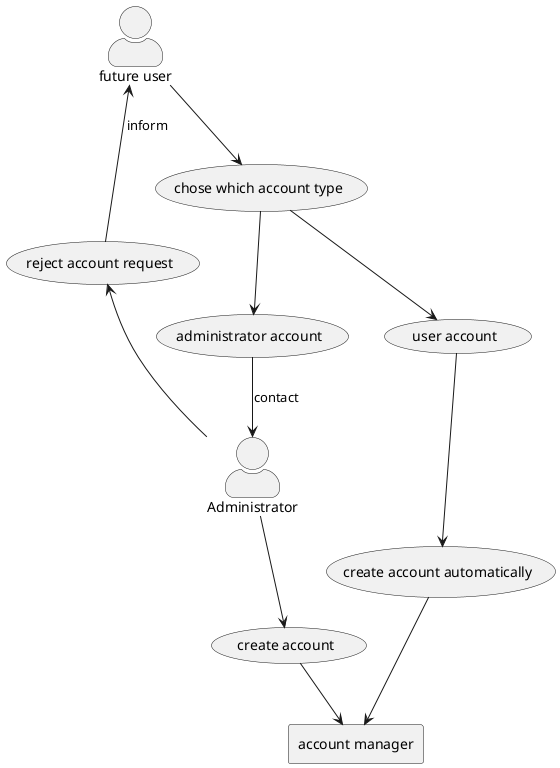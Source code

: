 @startuml
top to bottom direction

skinparam actorStyle awesome
actor "future user" as fu
actor Administrator

(chose which account type) as chose_which_user
rectangle "account manager" as am {
}
(reject account request) as reject_account_request
(create account automatically) as create_account_automatically


fu -d-> chose_which_user

(user account) as user_account
(administrator account) as administrator_account

chose_which_user -d-> user_account
chose_which_user -d-> administrator_account

administrator_account -d-> Administrator : contact
Administrator -d-> (create account)
Administrator -u-> reject_account_request
reject_account_request -u-> fu : inform

user_account -d-> create_account_automatically

create_account_automatically -d-> am
(create account) -d-> am

'rectangle accept {
'   "accept trip" as (trip_accept)
'
'   :Participants: --|> trip_accept
'   trip_accept ..> book
'}
'
'rectangle book {
'    "book transfer" as (book_transfer)
'    "book accommodation" as (book_accommodation)
'
'    book_transfer ..> book_accommodation
'    book_accommodation .r.> "regional trip"
'}
'
'rectangle "regional trip" {
'    "book additional trips in destination" as (book_additional_trips)
'}



@enduml
